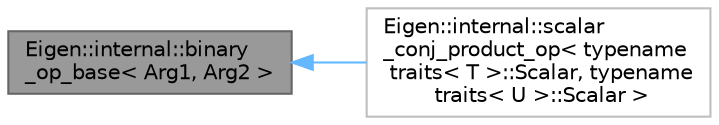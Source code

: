 digraph "Eigen::internal::binary_op_base&lt; Arg1, Arg2 &gt;"
{
 // LATEX_PDF_SIZE
  bgcolor="transparent";
  edge [fontname=Helvetica,fontsize=10,labelfontname=Helvetica,labelfontsize=10];
  node [fontname=Helvetica,fontsize=10,shape=box,height=0.2,width=0.4];
  rankdir="LR";
  Node1 [id="Node000001",label="Eigen::internal::binary\l_op_base\< Arg1, Arg2 \>",height=0.2,width=0.4,color="gray40", fillcolor="grey60", style="filled", fontcolor="black",tooltip=" "];
  Node1 -> Node2 [id="edge1_Node000001_Node000002",dir="back",color="steelblue1",style="solid",tooltip=" "];
  Node2 [id="Node000002",label="Eigen::internal::scalar\l_conj_product_op\< typename\l traits\< T \>::Scalar, typename\l traits\< U \>::Scalar \>",height=0.2,width=0.4,color="grey75", fillcolor="white", style="filled",URL="$structEigen_1_1internal_1_1scalar__conj__product__op.html",tooltip=" "];
}
